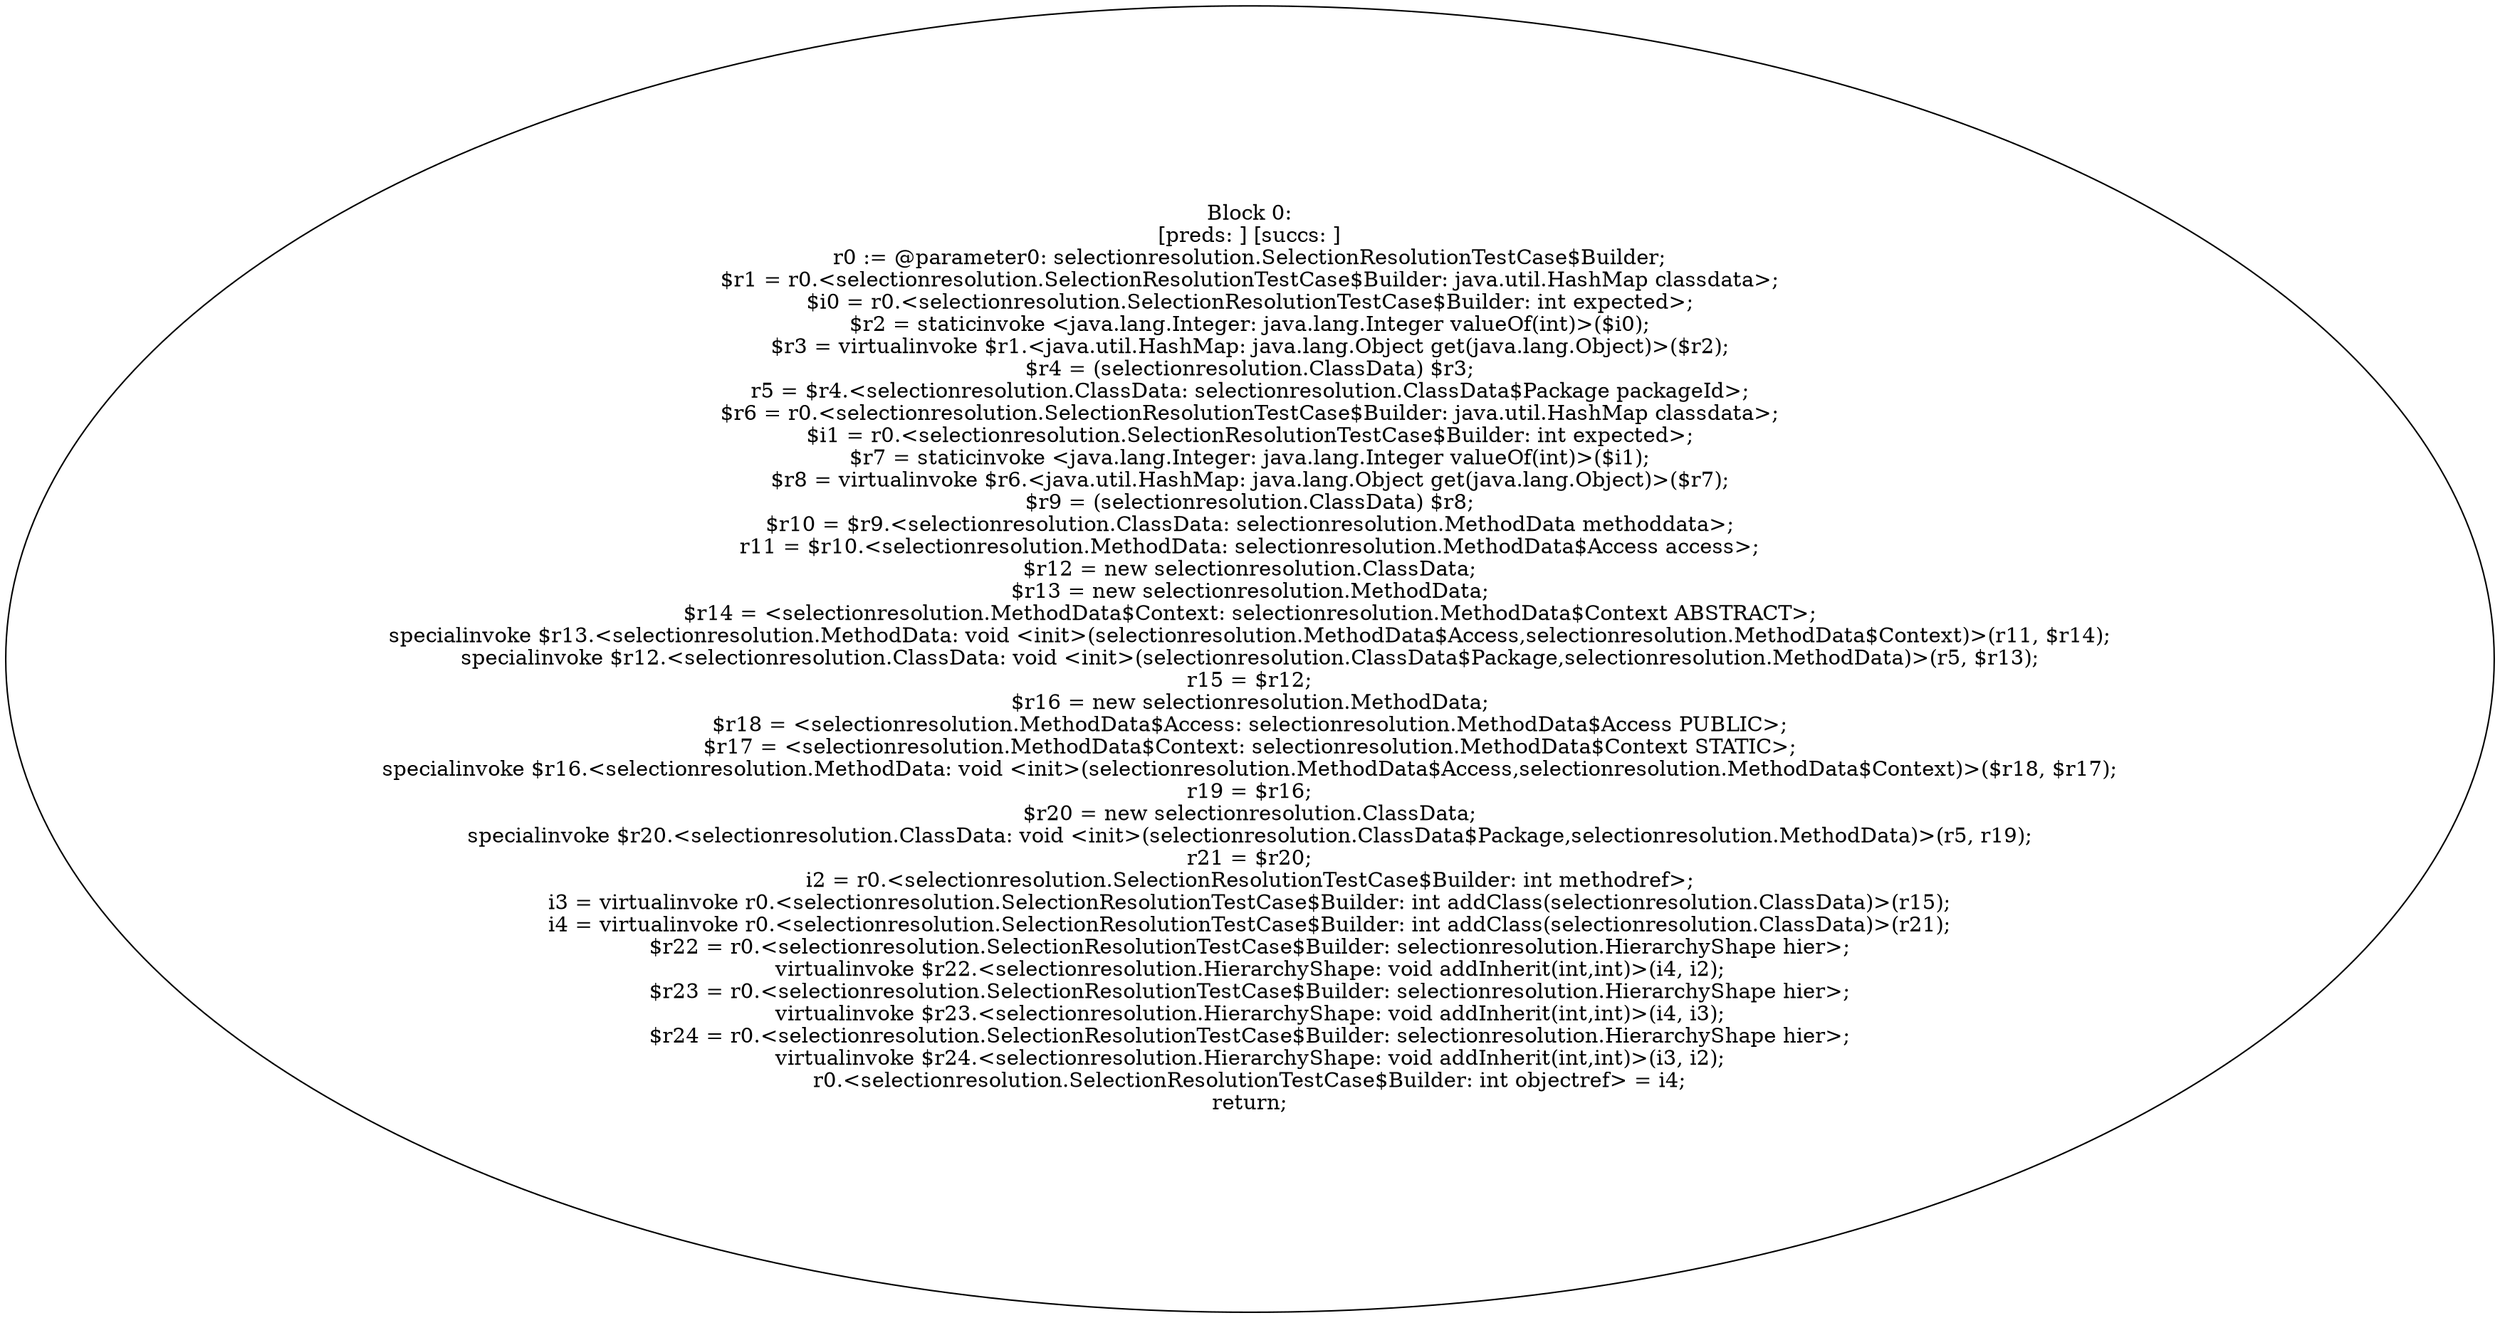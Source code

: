 digraph "unitGraph" {
    "Block 0:
[preds: ] [succs: ]
r0 := @parameter0: selectionresolution.SelectionResolutionTestCase$Builder;
$r1 = r0.<selectionresolution.SelectionResolutionTestCase$Builder: java.util.HashMap classdata>;
$i0 = r0.<selectionresolution.SelectionResolutionTestCase$Builder: int expected>;
$r2 = staticinvoke <java.lang.Integer: java.lang.Integer valueOf(int)>($i0);
$r3 = virtualinvoke $r1.<java.util.HashMap: java.lang.Object get(java.lang.Object)>($r2);
$r4 = (selectionresolution.ClassData) $r3;
r5 = $r4.<selectionresolution.ClassData: selectionresolution.ClassData$Package packageId>;
$r6 = r0.<selectionresolution.SelectionResolutionTestCase$Builder: java.util.HashMap classdata>;
$i1 = r0.<selectionresolution.SelectionResolutionTestCase$Builder: int expected>;
$r7 = staticinvoke <java.lang.Integer: java.lang.Integer valueOf(int)>($i1);
$r8 = virtualinvoke $r6.<java.util.HashMap: java.lang.Object get(java.lang.Object)>($r7);
$r9 = (selectionresolution.ClassData) $r8;
$r10 = $r9.<selectionresolution.ClassData: selectionresolution.MethodData methoddata>;
r11 = $r10.<selectionresolution.MethodData: selectionresolution.MethodData$Access access>;
$r12 = new selectionresolution.ClassData;
$r13 = new selectionresolution.MethodData;
$r14 = <selectionresolution.MethodData$Context: selectionresolution.MethodData$Context ABSTRACT>;
specialinvoke $r13.<selectionresolution.MethodData: void <init>(selectionresolution.MethodData$Access,selectionresolution.MethodData$Context)>(r11, $r14);
specialinvoke $r12.<selectionresolution.ClassData: void <init>(selectionresolution.ClassData$Package,selectionresolution.MethodData)>(r5, $r13);
r15 = $r12;
$r16 = new selectionresolution.MethodData;
$r18 = <selectionresolution.MethodData$Access: selectionresolution.MethodData$Access PUBLIC>;
$r17 = <selectionresolution.MethodData$Context: selectionresolution.MethodData$Context STATIC>;
specialinvoke $r16.<selectionresolution.MethodData: void <init>(selectionresolution.MethodData$Access,selectionresolution.MethodData$Context)>($r18, $r17);
r19 = $r16;
$r20 = new selectionresolution.ClassData;
specialinvoke $r20.<selectionresolution.ClassData: void <init>(selectionresolution.ClassData$Package,selectionresolution.MethodData)>(r5, r19);
r21 = $r20;
i2 = r0.<selectionresolution.SelectionResolutionTestCase$Builder: int methodref>;
i3 = virtualinvoke r0.<selectionresolution.SelectionResolutionTestCase$Builder: int addClass(selectionresolution.ClassData)>(r15);
i4 = virtualinvoke r0.<selectionresolution.SelectionResolutionTestCase$Builder: int addClass(selectionresolution.ClassData)>(r21);
$r22 = r0.<selectionresolution.SelectionResolutionTestCase$Builder: selectionresolution.HierarchyShape hier>;
virtualinvoke $r22.<selectionresolution.HierarchyShape: void addInherit(int,int)>(i4, i2);
$r23 = r0.<selectionresolution.SelectionResolutionTestCase$Builder: selectionresolution.HierarchyShape hier>;
virtualinvoke $r23.<selectionresolution.HierarchyShape: void addInherit(int,int)>(i4, i3);
$r24 = r0.<selectionresolution.SelectionResolutionTestCase$Builder: selectionresolution.HierarchyShape hier>;
virtualinvoke $r24.<selectionresolution.HierarchyShape: void addInherit(int,int)>(i3, i2);
r0.<selectionresolution.SelectionResolutionTestCase$Builder: int objectref> = i4;
return;
"
}
